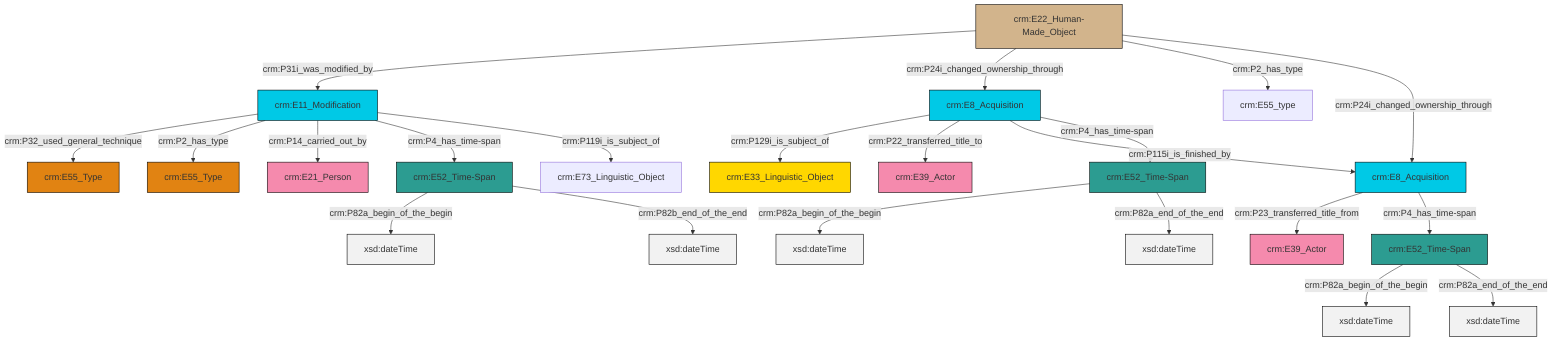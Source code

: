 graph TD
classDef Literal fill:#f2f2f2,stroke:#000000;
classDef CRM_Entity fill:#FFFFFF,stroke:#000000;
classDef Temporal_Entity fill:#00C9E6, stroke:#000000;
classDef Type fill:#E18312, stroke:#000000;
classDef Time-Span fill:#2C9C91, stroke:#000000;
classDef Appellation fill:#FFEB7F, stroke:#000000;
classDef Place fill:#008836, stroke:#000000;
classDef Persistent_Item fill:#B266B2, stroke:#000000;
classDef Conceptual_Object fill:#FFD700, stroke:#000000;
classDef Physical_Thing fill:#D2B48C, stroke:#000000;
classDef Actor fill:#f58aad, stroke:#000000;
classDef PC_Classes fill:#4ce600, stroke:#000000;
classDef Multi fill:#cccccc,stroke:#000000;

0["crm:E52_Time-Span"]:::Time-Span -->|crm:P82a_begin_of_the_begin| 1[xsd:dateTime]:::Literal
0["crm:E52_Time-Span"]:::Time-Span -->|crm:P82a_end_of_the_end| 4[xsd:dateTime]:::Literal
5["crm:E52_Time-Span"]:::Time-Span -->|crm:P82a_begin_of_the_begin| 7[xsd:dateTime]:::Literal
8["crm:E11_Modification"]:::Temporal_Entity -->|crm:P32_used_general_technique| 9["crm:E55_Type"]:::Type
8["crm:E11_Modification"]:::Temporal_Entity -->|crm:P2_has_type| 10["crm:E55_Type"]:::Type
11["crm:E22_Human-Made_Object"]:::Physical_Thing -->|crm:P31i_was_modified_by| 8["crm:E11_Modification"]:::Temporal_Entity
11["crm:E22_Human-Made_Object"]:::Physical_Thing -->|crm:P24i_changed_ownership_through| 12["crm:E8_Acquisition"]:::Temporal_Entity
13["crm:E52_Time-Span"]:::Time-Span -->|crm:P82a_begin_of_the_begin| 14[xsd:dateTime]:::Literal
8["crm:E11_Modification"]:::Temporal_Entity -->|crm:P14_carried_out_by| 15["crm:E21_Person"]:::Actor
11["crm:E22_Human-Made_Object"]:::Physical_Thing -->|crm:P2_has_type| 16["crm:E55_type"]:::Default
13["crm:E52_Time-Span"]:::Time-Span -->|crm:P82b_end_of_the_end| 17[xsd:dateTime]:::Literal
5["crm:E52_Time-Span"]:::Time-Span -->|crm:P82a_end_of_the_end| 18[xsd:dateTime]:::Literal
12["crm:E8_Acquisition"]:::Temporal_Entity -->|crm:P129i_is_subject_of| 19["crm:E33_Linguistic_Object"]:::Conceptual_Object
21["crm:E8_Acquisition"]:::Temporal_Entity -->|crm:P23_transferred_title_from| 2["crm:E39_Actor"]:::Actor
21["crm:E8_Acquisition"]:::Temporal_Entity -->|crm:P4_has_time-span| 0["crm:E52_Time-Span"]:::Time-Span
12["crm:E8_Acquisition"]:::Temporal_Entity -->|crm:P22_transferred_title_to| 23["crm:E39_Actor"]:::Actor
12["crm:E8_Acquisition"]:::Temporal_Entity -->|crm:P115i_is_finished_by| 21["crm:E8_Acquisition"]:::Temporal_Entity
8["crm:E11_Modification"]:::Temporal_Entity -->|crm:P4_has_time-span| 13["crm:E52_Time-Span"]:::Time-Span
11["crm:E22_Human-Made_Object"]:::Physical_Thing -->|crm:P24i_changed_ownership_through| 21["crm:E8_Acquisition"]:::Temporal_Entity
12["crm:E8_Acquisition"]:::Temporal_Entity -->|crm:P4_has_time-span| 5["crm:E52_Time-Span"]:::Time-Span
8["crm:E11_Modification"]:::Temporal_Entity -->|crm:P119i_is_subject_of| 34["crm:E73_Linguistic_Object"]:::Default